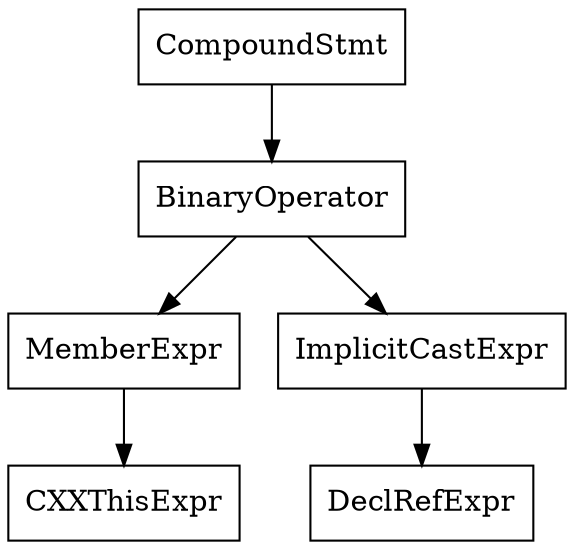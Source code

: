 digraph unnamed {

	Node0x55c2365ec930 [shape=record,label="{CompoundStmt}"];
	Node0x55c2365ec930 -> Node0x55c2365ec910;
	Node0x55c2365ec910 [shape=record,label="{BinaryOperator}"];
	Node0x55c2365ec910 -> Node0x55c2365ec8a8;
	Node0x55c2365ec910 -> Node0x55c2365ec8f8;
	Node0x55c2365ec8a8 [shape=record,label="{MemberExpr}"];
	Node0x55c2365ec8a8 -> Node0x55c2365ec898;
	Node0x55c2365ec898 [shape=record,label="{CXXThisExpr}"];
	Node0x55c2365ec8f8 [shape=record,label="{ImplicitCastExpr}"];
	Node0x55c2365ec8f8 -> Node0x55c2365ec8d8;
	Node0x55c2365ec8d8 [shape=record,label="{DeclRefExpr}"];
}
